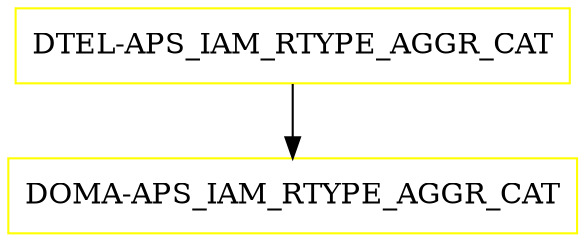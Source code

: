 digraph G {
  "DTEL-APS_IAM_RTYPE_AGGR_CAT" [shape=box,color=yellow];
  "DOMA-APS_IAM_RTYPE_AGGR_CAT" [shape=box,color=yellow,URL="./DOMA_APS_IAM_RTYPE_AGGR_CAT.html"];
  "DTEL-APS_IAM_RTYPE_AGGR_CAT" -> "DOMA-APS_IAM_RTYPE_AGGR_CAT";
}
